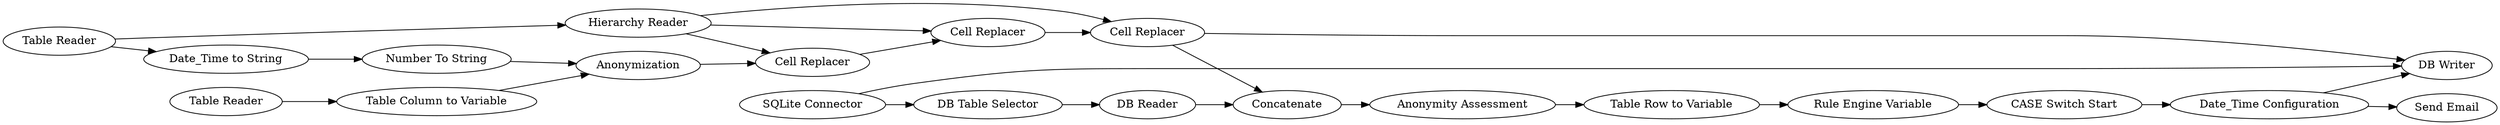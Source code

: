 digraph {
	2555 -> 2557
	2524 -> 2526
	2564 -> 2563
	2522 -> 2566
	2560 -> 2564
	2531 -> 2559
	2548 -> 481
	2558 -> 2531
	2553 -> 2555
	2566 -> 2567
	2522 -> 2569
	2559 -> 2562
	2527 -> 2558
	2526 -> 2527
	2557 -> 2558
	2569 -> 2553
	2567 -> 481
	2564 -> 2525
	2569 -> 2557
	2557 -> 2525
	2524 -> 2525
	2569 -> 2555
	2562 -> 2560
	481 -> 2553
	2468 -> 2548
	2548 [label="Table Column to Variable"]
	2468 [label="Table Reader"]
	2560 [label="CASE Switch Start"]
	2563 [label="Send Email"]
	2564 [label="Date_Time Configuration"]
	2526 [label="DB Table Selector"]
	2559 [label="Table Row to Variable"]
	481 [label=Anonymization]
	2557 [label="Cell Replacer"]
	2567 [label="Number To String"]
	2566 [label="Date_Time to String"]
	2522 [label="Table Reader"]
	2531 [label="Anonymity Assessment"]
	2555 [label="Cell Replacer"]
	2558 [label=Concatenate]
	2527 [label="DB Reader"]
	2524 [label="SQLite Connector"]
	2569 [label="Hierarchy Reader"]
	2525 [label="DB Writer"]
	2553 [label="Cell Replacer"]
	2562 [label="Rule Engine Variable"]
	rankdir=LR
}
